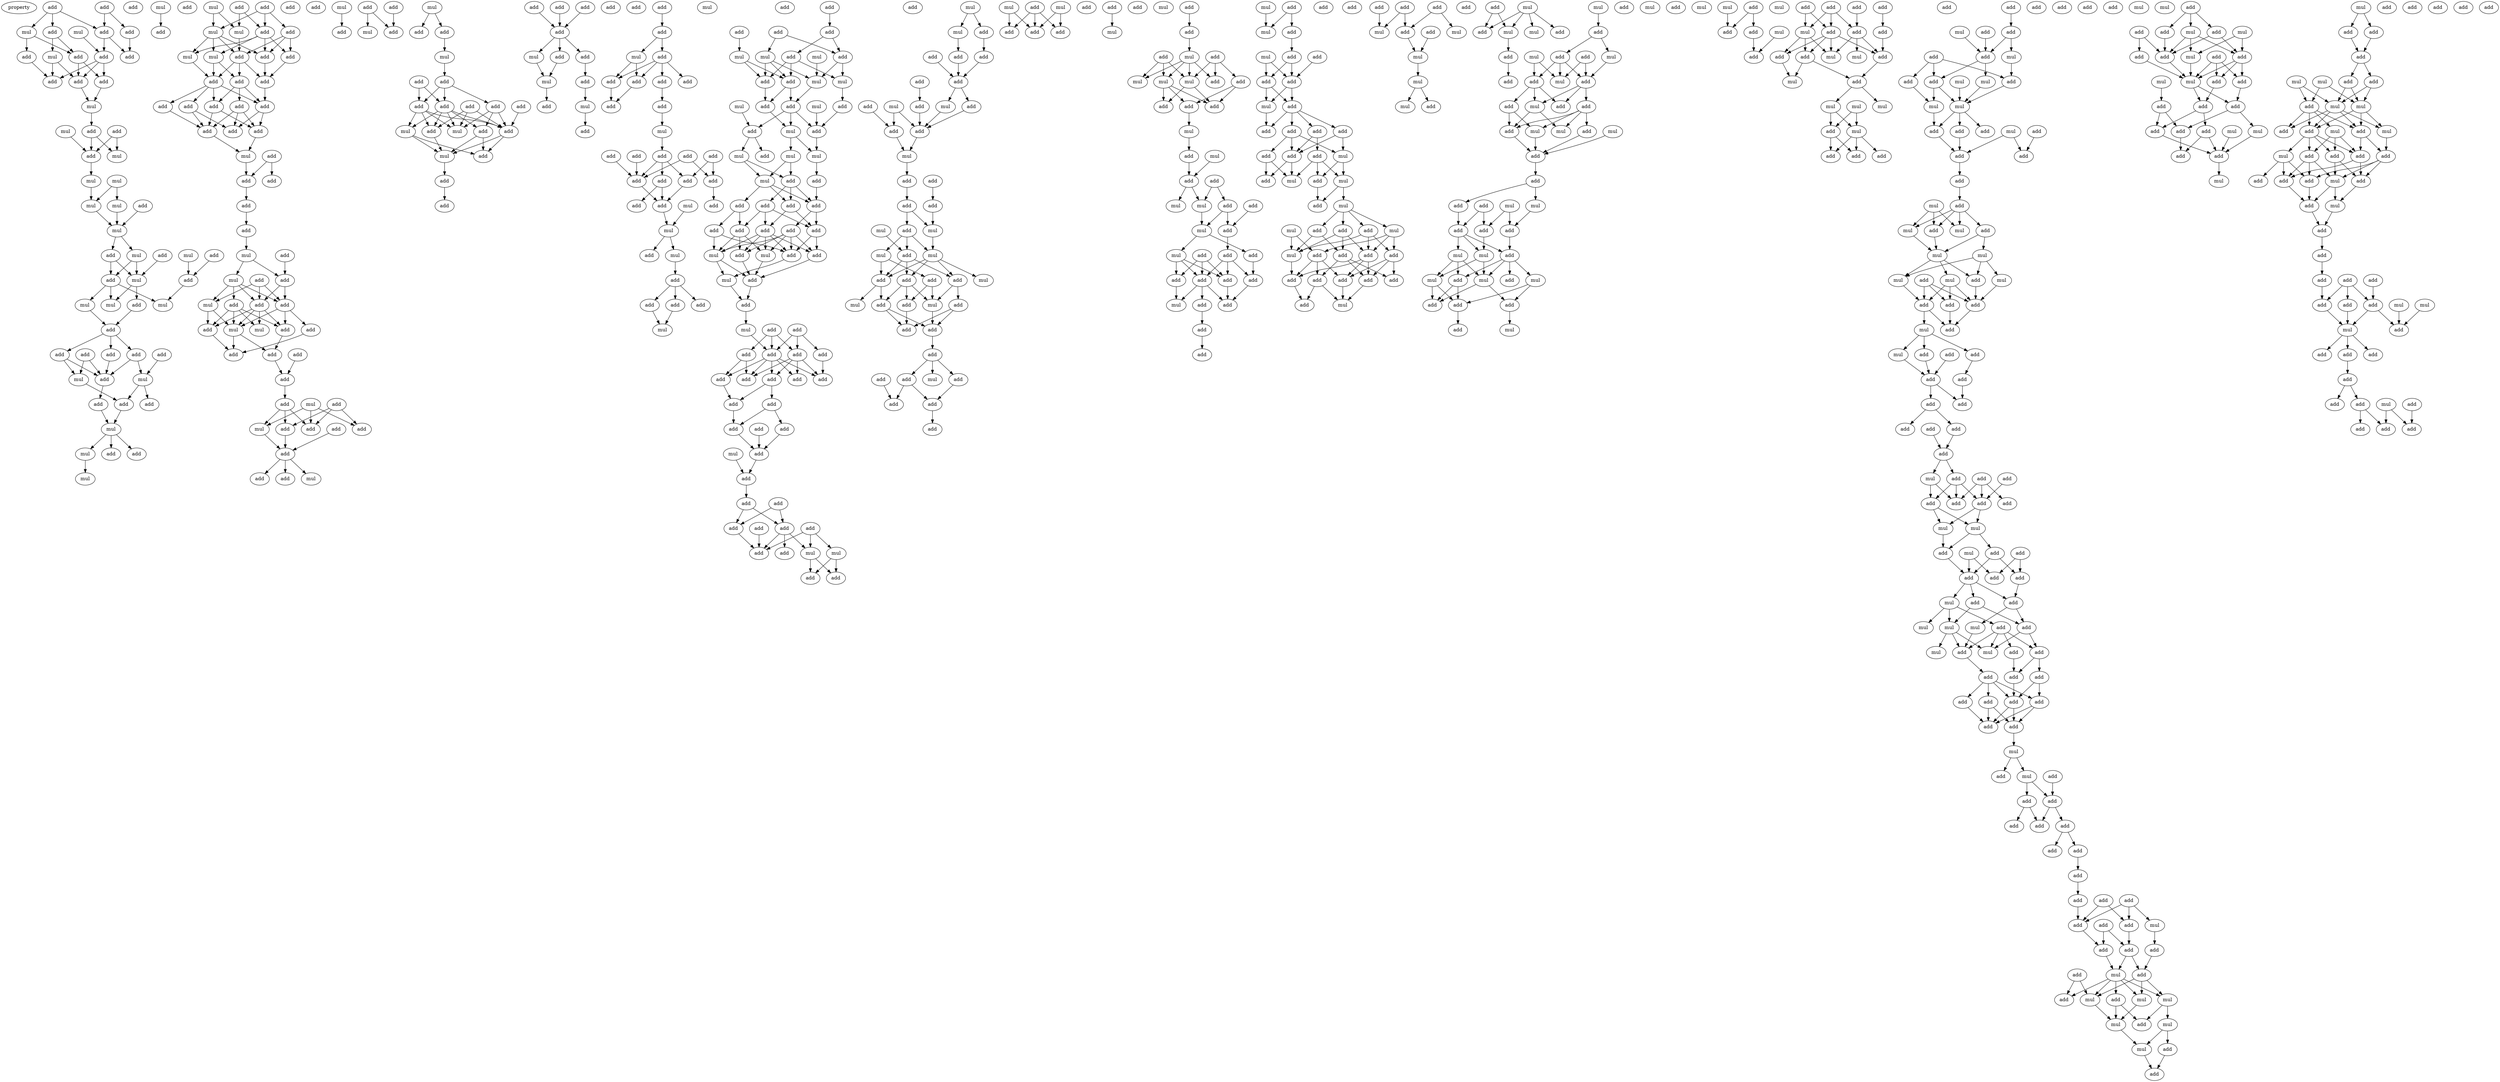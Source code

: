 digraph {
    node [fontcolor=black]
    property [mul=2,lf=1.7]
    0 [ label = add ];
    1 [ label = add ];
    2 [ label = add ];
    3 [ label = mul ];
    4 [ label = mul ];
    5 [ label = add ];
    6 [ label = add ];
    7 [ label = add ];
    8 [ label = add ];
    9 [ label = mul ];
    10 [ label = add ];
    11 [ label = add ];
    12 [ label = add ];
    13 [ label = add ];
    14 [ label = add ];
    15 [ label = mul ];
    16 [ label = add ];
    17 [ label = add ];
    18 [ label = mul ];
    19 [ label = add ];
    20 [ label = mul ];
    21 [ label = mul ];
    22 [ label = mul ];
    23 [ label = mul ];
    24 [ label = mul ];
    25 [ label = add ];
    26 [ label = mul ];
    27 [ label = add ];
    28 [ label = add ];
    29 [ label = add ];
    30 [ label = mul ];
    31 [ label = mul ];
    32 [ label = add ];
    33 [ label = add ];
    34 [ label = mul ];
    35 [ label = mul ];
    36 [ label = add ];
    37 [ label = mul ];
    38 [ label = mul ];
    39 [ label = add ];
    40 [ label = add ];
    41 [ label = add ];
    42 [ label = add ];
    43 [ label = add ];
    44 [ label = add ];
    45 [ label = add ];
    46 [ label = mul ];
    47 [ label = mul ];
    48 [ label = add ];
    49 [ label = add ];
    50 [ label = add ];
    51 [ label = mul ];
    52 [ label = mul ];
    53 [ label = add ];
    54 [ label = add ];
    55 [ label = mul ];
    56 [ label = add ];
    57 [ label = mul ];
    58 [ label = add ];
    59 [ label = add ];
    60 [ label = mul ];
    61 [ label = add ];
    62 [ label = add ];
    63 [ label = mul ];
    64 [ label = add ];
    65 [ label = add ];
    66 [ label = mul ];
    67 [ label = add ];
    68 [ label = mul ];
    69 [ label = mul ];
    70 [ label = add ];
    71 [ label = add ];
    72 [ label = add ];
    73 [ label = add ];
    74 [ label = add ];
    75 [ label = add ];
    76 [ label = add ];
    77 [ label = add ];
    78 [ label = add ];
    79 [ label = add ];
    80 [ label = add ];
    81 [ label = add ];
    82 [ label = add ];
    83 [ label = mul ];
    84 [ label = add ];
    85 [ label = add ];
    86 [ label = add ];
    87 [ label = add ];
    88 [ label = add ];
    89 [ label = add ];
    90 [ label = add ];
    91 [ label = mul ];
    92 [ label = mul ];
    93 [ label = add ];
    94 [ label = add ];
    95 [ label = add ];
    96 [ label = mul ];
    97 [ label = add ];
    98 [ label = add ];
    99 [ label = add ];
    100 [ label = add ];
    101 [ label = mul ];
    102 [ label = mul ];
    103 [ label = add ];
    104 [ label = add ];
    105 [ label = add ];
    106 [ label = add ];
    107 [ label = add ];
    108 [ label = add ];
    109 [ label = mul ];
    110 [ label = add ];
    111 [ label = add ];
    112 [ label = add ];
    113 [ label = add ];
    114 [ label = add ];
    115 [ label = mul ];
    116 [ label = add ];
    117 [ label = add ];
    118 [ label = mul ];
    119 [ label = add ];
    120 [ label = add ];
    121 [ label = mul ];
    122 [ label = add ];
    123 [ label = add ];
    124 [ label = add ];
    125 [ label = mul ];
    126 [ label = add ];
    127 [ label = add ];
    128 [ label = mul ];
    129 [ label = add ];
    130 [ label = mul ];
    131 [ label = add ];
    132 [ label = add ];
    133 [ label = add ];
    134 [ label = add ];
    135 [ label = add ];
    136 [ label = add ];
    137 [ label = add ];
    138 [ label = mul ];
    139 [ label = mul ];
    140 [ label = add ];
    141 [ label = add ];
    142 [ label = add ];
    143 [ label = add ];
    144 [ label = mul ];
    145 [ label = add ];
    146 [ label = add ];
    147 [ label = add ];
    148 [ label = add ];
    149 [ label = add ];
    150 [ label = add ];
    151 [ label = mul ];
    152 [ label = add ];
    153 [ label = add ];
    154 [ label = add ];
    155 [ label = add ];
    156 [ label = mul ];
    157 [ label = add ];
    158 [ label = mul ];
    159 [ label = add ];
    160 [ label = add ];
    161 [ label = add ];
    162 [ label = add ];
    163 [ label = mul ];
    164 [ label = add ];
    165 [ label = add ];
    166 [ label = add ];
    167 [ label = add ];
    168 [ label = add ];
    169 [ label = add ];
    170 [ label = add ];
    171 [ label = mul ];
    172 [ label = add ];
    173 [ label = add ];
    174 [ label = add ];
    175 [ label = add ];
    176 [ label = add ];
    177 [ label = add ];
    178 [ label = add ];
    179 [ label = add ];
    180 [ label = add ];
    181 [ label = add ];
    182 [ label = add ];
    183 [ label = add ];
    184 [ label = mul ];
    185 [ label = mul ];
    186 [ label = add ];
    187 [ label = mul ];
    188 [ label = mul ];
    189 [ label = add ];
    190 [ label = add ];
    191 [ label = add ];
    192 [ label = add ];
    193 [ label = add ];
    194 [ label = mul ];
    195 [ label = add ];
    196 [ label = add ];
    197 [ label = add ];
    198 [ label = add ];
    199 [ label = mul ];
    200 [ label = mul ];
    201 [ label = add ];
    202 [ label = mul ];
    203 [ label = add ];
    204 [ label = add ];
    205 [ label = add ];
    206 [ label = mul ];
    207 [ label = mul ];
    208 [ label = mul ];
    209 [ label = add ];
    210 [ label = add ];
    211 [ label = mul ];
    212 [ label = add ];
    213 [ label = add ];
    214 [ label = add ];
    215 [ label = mul ];
    216 [ label = mul ];
    217 [ label = mul ];
    218 [ label = mul ];
    219 [ label = add ];
    220 [ label = mul ];
    221 [ label = add ];
    222 [ label = add ];
    223 [ label = add ];
    224 [ label = add ];
    225 [ label = add ];
    226 [ label = add ];
    227 [ label = add ];
    228 [ label = add ];
    229 [ label = add ];
    230 [ label = add ];
    231 [ label = add ];
    232 [ label = add ];
    233 [ label = add ];
    234 [ label = mul ];
    235 [ label = add ];
    236 [ label = mul ];
    237 [ label = mul ];
    238 [ label = add ];
    239 [ label = add ];
    240 [ label = mul ];
    241 [ label = add ];
    242 [ label = add ];
    243 [ label = add ];
    244 [ label = add ];
    245 [ label = add ];
    246 [ label = add ];
    247 [ label = add ];
    248 [ label = add ];
    249 [ label = add ];
    250 [ label = add ];
    251 [ label = add ];
    252 [ label = add ];
    253 [ label = add ];
    254 [ label = add ];
    255 [ label = add ];
    256 [ label = add ];
    257 [ label = add ];
    258 [ label = mul ];
    259 [ label = add ];
    260 [ label = add ];
    261 [ label = add ];
    262 [ label = add ];
    263 [ label = add ];
    264 [ label = add ];
    265 [ label = add ];
    266 [ label = add ];
    267 [ label = add ];
    268 [ label = add ];
    269 [ label = mul ];
    270 [ label = mul ];
    271 [ label = add ];
    272 [ label = add ];
    273 [ label = mul ];
    274 [ label = mul ];
    275 [ label = add ];
    276 [ label = add ];
    277 [ label = add ];
    278 [ label = add ];
    279 [ label = add ];
    280 [ label = add ];
    281 [ label = add ];
    282 [ label = add ];
    283 [ label = mul ];
    284 [ label = mul ];
    285 [ label = add ];
    286 [ label = add ];
    287 [ label = add ];
    288 [ label = mul ];
    289 [ label = add ];
    290 [ label = add ];
    291 [ label = add ];
    292 [ label = add ];
    293 [ label = add ];
    294 [ label = mul ];
    295 [ label = mul ];
    296 [ label = add ];
    297 [ label = mul ];
    298 [ label = mul ];
    299 [ label = add ];
    300 [ label = add ];
    301 [ label = mul ];
    302 [ label = add ];
    303 [ label = add ];
    304 [ label = mul ];
    305 [ label = add ];
    306 [ label = add ];
    307 [ label = add ];
    308 [ label = mul ];
    309 [ label = add ];
    310 [ label = add ];
    311 [ label = add ];
    312 [ label = add ];
    313 [ label = add ];
    314 [ label = add ];
    315 [ label = mul ];
    316 [ label = add ];
    317 [ label = add ];
    318 [ label = add ];
    319 [ label = mul ];
    320 [ label = add ];
    321 [ label = add ];
    322 [ label = mul ];
    323 [ label = add ];
    324 [ label = add ];
    325 [ label = add ];
    326 [ label = add ];
    327 [ label = add ];
    328 [ label = mul ];
    329 [ label = mul ];
    330 [ label = add ];
    331 [ label = add ];
    332 [ label = add ];
    333 [ label = add ];
    334 [ label = mul ];
    335 [ label = add ];
    336 [ label = mul ];
    337 [ label = mul ];
    338 [ label = mul ];
    339 [ label = add ];
    340 [ label = add ];
    341 [ label = add ];
    342 [ label = add ];
    343 [ label = mul ];
    344 [ label = add ];
    345 [ label = mul ];
    346 [ label = add ];
    347 [ label = add ];
    348 [ label = add ];
    349 [ label = mul ];
    350 [ label = add ];
    351 [ label = mul ];
    352 [ label = mul ];
    353 [ label = add ];
    354 [ label = add ];
    355 [ label = add ];
    356 [ label = mul ];
    357 [ label = add ];
    358 [ label = add ];
    359 [ label = add ];
    360 [ label = add ];
    361 [ label = add ];
    362 [ label = mul ];
    363 [ label = add ];
    364 [ label = add ];
    365 [ label = add ];
    366 [ label = add ];
    367 [ label = add ];
    368 [ label = mul ];
    369 [ label = add ];
    370 [ label = mul ];
    371 [ label = add ];
    372 [ label = add ];
    373 [ label = add ];
    374 [ label = mul ];
    375 [ label = add ];
    376 [ label = add ];
    377 [ label = mul ];
    378 [ label = add ];
    379 [ label = add ];
    380 [ label = add ];
    381 [ label = add ];
    382 [ label = add ];
    383 [ label = add ];
    384 [ label = mul ];
    385 [ label = add ];
    386 [ label = add ];
    387 [ label = mul ];
    388 [ label = mul ];
    389 [ label = add ];
    390 [ label = add ];
    391 [ label = mul ];
    392 [ label = add ];
    393 [ label = add ];
    394 [ label = mul ];
    395 [ label = add ];
    396 [ label = mul ];
    397 [ label = add ];
    398 [ label = add ];
    399 [ label = add ];
    400 [ label = mul ];
    401 [ label = add ];
    402 [ label = add ];
    403 [ label = add ];
    404 [ label = add ];
    405 [ label = add ];
    406 [ label = add ];
    407 [ label = add ];
    408 [ label = mul ];
    409 [ label = add ];
    410 [ label = add ];
    411 [ label = add ];
    412 [ label = add ];
    413 [ label = add ];
    414 [ label = add ];
    415 [ label = add ];
    416 [ label = add ];
    417 [ label = mul ];
    418 [ label = mul ];
    419 [ label = mul ];
    420 [ label = mul ];
    421 [ label = mul ];
    422 [ label = add ];
    423 [ label = add ];
    424 [ label = mul ];
    425 [ label = add ];
    426 [ label = mul ];
    427 [ label = add ];
    428 [ label = mul ];
    429 [ label = add ];
    430 [ label = add ];
    431 [ label = mul ];
    432 [ label = add ];
    433 [ label = add ];
    434 [ label = mul ];
    435 [ label = mul ];
    436 [ label = add ];
    437 [ label = add ];
    438 [ label = mul ];
    439 [ label = add ];
    440 [ label = mul ];
    441 [ label = add ];
    442 [ label = add ];
    443 [ label = mul ];
    444 [ label = add ];
    445 [ label = add ];
    446 [ label = add ];
    447 [ label = add ];
    448 [ label = mul ];
    449 [ label = mul ];
    450 [ label = mul ];
    451 [ label = add ];
    452 [ label = add ];
    453 [ label = mul ];
    454 [ label = mul ];
    455 [ label = add ];
    456 [ label = add ];
    457 [ label = add ];
    458 [ label = add ];
    459 [ label = add ];
    460 [ label = add ];
    461 [ label = mul ];
    462 [ label = mul ];
    463 [ label = mul ];
    464 [ label = add ];
    465 [ label = mul ];
    466 [ label = add ];
    467 [ label = mul ];
    468 [ label = add ];
    469 [ label = add ];
    470 [ label = add ];
    471 [ label = add ];
    472 [ label = add ];
    473 [ label = mul ];
    474 [ label = mul ];
    475 [ label = mul ];
    476 [ label = add ];
    477 [ label = add ];
    478 [ label = mul ];
    479 [ label = mul ];
    480 [ label = add ];
    481 [ label = add ];
    482 [ label = add ];
    483 [ label = add ];
    484 [ label = add ];
    485 [ label = add ];
    486 [ label = add ];
    487 [ label = mul ];
    488 [ label = add ];
    489 [ label = add ];
    490 [ label = mul ];
    491 [ label = add ];
    492 [ label = mul ];
    493 [ label = add ];
    494 [ label = add ];
    495 [ label = add ];
    496 [ label = mul ];
    497 [ label = mul ];
    498 [ label = mul ];
    499 [ label = mul ];
    500 [ label = mul ];
    501 [ label = add ];
    502 [ label = add ];
    503 [ label = add ];
    504 [ label = add ];
    505 [ label = add ];
    506 [ label = add ];
    507 [ label = add ];
    508 [ label = mul ];
    509 [ label = add ];
    510 [ label = mul ];
    511 [ label = add ];
    512 [ label = add ];
    513 [ label = add ];
    514 [ label = mul ];
    515 [ label = add ];
    516 [ label = mul ];
    517 [ label = add ];
    518 [ label = mul ];
    519 [ label = mul ];
    520 [ label = add ];
    521 [ label = add ];
    522 [ label = mul ];
    523 [ label = add ];
    524 [ label = add ];
    525 [ label = add ];
    526 [ label = add ];
    527 [ label = add ];
    528 [ label = add ];
    529 [ label = mul ];
    530 [ label = mul ];
    531 [ label = add ];
    532 [ label = add ];
    533 [ label = mul ];
    534 [ label = mul ];
    535 [ label = mul ];
    536 [ label = mul ];
    537 [ label = add ];
    538 [ label = mul ];
    539 [ label = add ];
    540 [ label = mul ];
    541 [ label = add ];
    542 [ label = add ];
    543 [ label = add ];
    544 [ label = add ];
    545 [ label = mul ];
    546 [ label = add ];
    547 [ label = add ];
    548 [ label = mul ];
    549 [ label = add ];
    550 [ label = add ];
    551 [ label = add ];
    552 [ label = add ];
    553 [ label = add ];
    554 [ label = add ];
    555 [ label = add ];
    556 [ label = add ];
    557 [ label = add ];
    558 [ label = add ];
    559 [ label = add ];
    560 [ label = add ];
    561 [ label = add ];
    562 [ label = mul ];
    563 [ label = add ];
    564 [ label = add ];
    565 [ label = add ];
    566 [ label = add ];
    567 [ label = add ];
    568 [ label = mul ];
    569 [ label = mul ];
    570 [ label = add ];
    571 [ label = add ];
    572 [ label = mul ];
    573 [ label = add ];
    574 [ label = add ];
    575 [ label = add ];
    576 [ label = add ];
    577 [ label = add ];
    578 [ label = mul ];
    579 [ label = add ];
    580 [ label = mul ];
    581 [ label = add ];
    582 [ label = mul ];
    583 [ label = add ];
    584 [ label = mul ];
    585 [ label = add ];
    586 [ label = mul ];
    587 [ label = add ];
    588 [ label = mul ];
    589 [ label = add ];
    590 [ label = add ];
    591 [ label = add ];
    592 [ label = add ];
    593 [ label = add ];
    594 [ label = add ];
    595 [ label = add ];
    596 [ label = add ];
    597 [ label = add ];
    598 [ label = add ];
    599 [ label = mul ];
    600 [ label = add ];
    601 [ label = add ];
    602 [ label = add ];
    603 [ label = mul ];
    604 [ label = add ];
    605 [ label = add ];
    606 [ label = add ];
    607 [ label = add ];
    608 [ label = add ];
    609 [ label = add ];
    610 [ label = add ];
    611 [ label = add ];
    612 [ label = add ];
    613 [ label = add ];
    614 [ label = add ];
    615 [ label = add ];
    616 [ label = add ];
    617 [ label = mul ];
    618 [ label = add ];
    619 [ label = add ];
    620 [ label = add ];
    621 [ label = add ];
    622 [ label = add ];
    623 [ label = add ];
    624 [ label = add ];
    625 [ label = mul ];
    626 [ label = add ];
    627 [ label = mul ];
    628 [ label = add ];
    629 [ label = mul ];
    630 [ label = mul ];
    631 [ label = add ];
    632 [ label = mul ];
    633 [ label = mul ];
    634 [ label = mul ];
    635 [ label = mul ];
    636 [ label = add ];
    637 [ label = mul ];
    638 [ label = add ];
    639 [ label = add ];
    640 [ label = mul ];
    641 [ label = add ];
    642 [ label = mul ];
    643 [ label = add ];
    644 [ label = add ];
    645 [ label = add ];
    646 [ label = add ];
    647 [ label = add ];
    648 [ label = add ];
    649 [ label = mul ];
    650 [ label = mul ];
    651 [ label = add ];
    652 [ label = mul ];
    653 [ label = add ];
    654 [ label = add ];
    655 [ label = add ];
    656 [ label = add ];
    657 [ label = add ];
    658 [ label = add ];
    659 [ label = add ];
    660 [ label = mul ];
    661 [ label = mul ];
    662 [ label = add ];
    663 [ label = add ];
    664 [ label = mul ];
    665 [ label = mul ];
    666 [ label = add ];
    667 [ label = add ];
    668 [ label = add ];
    669 [ label = add ];
    670 [ label = add ];
    671 [ label = add ];
    672 [ label = mul ];
    673 [ label = add ];
    674 [ label = add ];
    675 [ label = mul ];
    676 [ label = mul ];
    677 [ label = add ];
    678 [ label = mul ];
    679 [ label = mul ];
    680 [ label = add ];
    681 [ label = add ];
    682 [ label = mul ];
    683 [ label = add ];
    684 [ label = mul ];
    685 [ label = add ];
    686 [ label = add ];
    687 [ label = add ];
    688 [ label = add ];
    689 [ label = add ];
    690 [ label = add ];
    691 [ label = mul ];
    692 [ label = add ];
    693 [ label = add ];
    694 [ label = mul ];
    695 [ label = add ];
    696 [ label = add ];
    697 [ label = add ];
    698 [ label = add ];
    699 [ label = add ];
    700 [ label = add ];
    701 [ label = add ];
    702 [ label = mul ];
    703 [ label = add ];
    704 [ label = mul ];
    705 [ label = add ];
    706 [ label = add ];
    707 [ label = mul ];
    708 [ label = add ];
    709 [ label = add ];
    710 [ label = add ];
    711 [ label = add ];
    712 [ label = add ];
    713 [ label = add ];
    714 [ label = add ];
    715 [ label = add ];
    716 [ label = mul ];
    717 [ label = add ];
    718 [ label = add ];
    719 [ label = add ];
    720 [ label = add ];
    0 -> 2 [ name = 0 ];
    0 -> 6 [ name = 1 ];
    1 -> 2 [ name = 2 ];
    1 -> 3 [ name = 3 ];
    1 -> 5 [ name = 4 ];
    2 -> 8 [ name = 5 ];
    2 -> 10 [ name = 6 ];
    3 -> 7 [ name = 7 ];
    3 -> 11 [ name = 8 ];
    4 -> 8 [ name = 9 ];
    5 -> 9 [ name = 10 ];
    5 -> 11 [ name = 11 ];
    6 -> 10 [ name = 12 ];
    7 -> 12 [ name = 13 ];
    8 -> 12 [ name = 14 ];
    8 -> 13 [ name = 15 ];
    8 -> 14 [ name = 16 ];
    9 -> 12 [ name = 17 ];
    9 -> 13 [ name = 18 ];
    11 -> 13 [ name = 19 ];
    11 -> 14 [ name = 20 ];
    13 -> 15 [ name = 21 ];
    14 -> 15 [ name = 22 ];
    15 -> 17 [ name = 23 ];
    16 -> 19 [ name = 24 ];
    16 -> 20 [ name = 25 ];
    17 -> 19 [ name = 26 ];
    17 -> 20 [ name = 27 ];
    18 -> 19 [ name = 28 ];
    19 -> 22 [ name = 29 ];
    21 -> 23 [ name = 30 ];
    21 -> 24 [ name = 31 ];
    22 -> 23 [ name = 32 ];
    23 -> 26 [ name = 33 ];
    24 -> 26 [ name = 34 ];
    25 -> 26 [ name = 35 ];
    26 -> 29 [ name = 36 ];
    26 -> 30 [ name = 37 ];
    27 -> 34 [ name = 38 ];
    28 -> 33 [ name = 39 ];
    29 -> 32 [ name = 40 ];
    29 -> 34 [ name = 41 ];
    30 -> 32 [ name = 42 ];
    30 -> 34 [ name = 43 ];
    31 -> 33 [ name = 44 ];
    32 -> 35 [ name = 45 ];
    32 -> 37 [ name = 46 ];
    32 -> 38 [ name = 47 ];
    33 -> 37 [ name = 48 ];
    34 -> 36 [ name = 49 ];
    34 -> 38 [ name = 50 ];
    35 -> 39 [ name = 51 ];
    36 -> 39 [ name = 52 ];
    39 -> 42 [ name = 53 ];
    39 -> 43 [ name = 54 ];
    39 -> 44 [ name = 55 ];
    40 -> 45 [ name = 56 ];
    40 -> 46 [ name = 57 ];
    41 -> 47 [ name = 58 ];
    42 -> 45 [ name = 59 ];
    42 -> 47 [ name = 60 ];
    43 -> 45 [ name = 61 ];
    43 -> 46 [ name = 62 ];
    44 -> 45 [ name = 63 ];
    45 -> 50 [ name = 64 ];
    46 -> 49 [ name = 65 ];
    47 -> 48 [ name = 66 ];
    47 -> 49 [ name = 67 ];
    49 -> 51 [ name = 68 ];
    50 -> 51 [ name = 69 ];
    51 -> 52 [ name = 70 ];
    51 -> 53 [ name = 71 ];
    51 -> 54 [ name = 72 ];
    52 -> 55 [ name = 73 ];
    57 -> 59 [ name = 74 ];
    60 -> 63 [ name = 75 ];
    60 -> 66 [ name = 76 ];
    61 -> 63 [ name = 77 ];
    61 -> 64 [ name = 78 ];
    61 -> 65 [ name = 79 ];
    62 -> 64 [ name = 80 ];
    62 -> 66 [ name = 81 ];
    63 -> 68 [ name = 82 ];
    63 -> 69 [ name = 83 ];
    63 -> 70 [ name = 84 ];
    63 -> 71 [ name = 85 ];
    64 -> 67 [ name = 86 ];
    64 -> 68 [ name = 87 ];
    64 -> 69 [ name = 88 ];
    64 -> 71 [ name = 89 ];
    65 -> 67 [ name = 90 ];
    65 -> 70 [ name = 91 ];
    65 -> 71 [ name = 92 ];
    66 -> 70 [ name = 93 ];
    67 -> 73 [ name = 94 ];
    68 -> 72 [ name = 95 ];
    68 -> 74 [ name = 96 ];
    69 -> 72 [ name = 97 ];
    70 -> 72 [ name = 98 ];
    70 -> 73 [ name = 99 ];
    70 -> 74 [ name = 100 ];
    71 -> 73 [ name = 101 ];
    72 -> 75 [ name = 102 ];
    72 -> 76 [ name = 103 ];
    72 -> 77 [ name = 104 ];
    72 -> 78 [ name = 105 ];
    73 -> 76 [ name = 106 ];
    74 -> 75 [ name = 107 ];
    74 -> 76 [ name = 108 ];
    74 -> 79 [ name = 109 ];
    75 -> 80 [ name = 110 ];
    75 -> 82 [ name = 111 ];
    76 -> 80 [ name = 112 ];
    76 -> 81 [ name = 113 ];
    77 -> 82 [ name = 114 ];
    78 -> 81 [ name = 115 ];
    78 -> 82 [ name = 116 ];
    79 -> 80 [ name = 117 ];
    79 -> 81 [ name = 118 ];
    79 -> 82 [ name = 119 ];
    80 -> 83 [ name = 120 ];
    82 -> 83 [ name = 121 ];
    83 -> 87 [ name = 122 ];
    84 -> 85 [ name = 123 ];
    84 -> 87 [ name = 124 ];
    87 -> 88 [ name = 125 ];
    88 -> 89 [ name = 126 ];
    89 -> 91 [ name = 127 ];
    90 -> 94 [ name = 128 ];
    91 -> 92 [ name = 129 ];
    91 -> 94 [ name = 130 ];
    92 -> 96 [ name = 131 ];
    92 -> 97 [ name = 132 ];
    92 -> 98 [ name = 133 ];
    92 -> 99 [ name = 134 ];
    93 -> 96 [ name = 135 ];
    93 -> 97 [ name = 136 ];
    93 -> 98 [ name = 137 ];
    94 -> 97 [ name = 138 ];
    94 -> 98 [ name = 139 ];
    96 -> 100 [ name = 140 ];
    96 -> 102 [ name = 141 ];
    97 -> 100 [ name = 142 ];
    97 -> 101 [ name = 143 ];
    97 -> 102 [ name = 144 ];
    97 -> 103 [ name = 145 ];
    98 -> 102 [ name = 146 ];
    98 -> 103 [ name = 147 ];
    98 -> 104 [ name = 148 ];
    99 -> 100 [ name = 149 ];
    99 -> 101 [ name = 150 ];
    99 -> 102 [ name = 151 ];
    99 -> 103 [ name = 152 ];
    100 -> 106 [ name = 153 ];
    102 -> 106 [ name = 154 ];
    102 -> 107 [ name = 155 ];
    103 -> 107 [ name = 156 ];
    104 -> 106 [ name = 157 ];
    105 -> 108 [ name = 158 ];
    107 -> 108 [ name = 159 ];
    108 -> 110 [ name = 160 ];
    109 -> 114 [ name = 161 ];
    109 -> 115 [ name = 162 ];
    109 -> 116 [ name = 163 ];
    110 -> 113 [ name = 164 ];
    110 -> 115 [ name = 165 ];
    110 -> 116 [ name = 166 ];
    111 -> 113 [ name = 167 ];
    111 -> 114 [ name = 168 ];
    111 -> 116 [ name = 169 ];
    112 -> 117 [ name = 170 ];
    113 -> 117 [ name = 171 ];
    115 -> 117 [ name = 172 ];
    117 -> 119 [ name = 173 ];
    117 -> 120 [ name = 174 ];
    117 -> 121 [ name = 175 ];
    118 -> 122 [ name = 176 ];
    123 -> 128 [ name = 177 ];
    123 -> 129 [ name = 178 ];
    124 -> 129 [ name = 179 ];
    125 -> 126 [ name = 180 ];
    125 -> 127 [ name = 181 ];
    127 -> 130 [ name = 182 ];
    130 -> 132 [ name = 183 ];
    131 -> 133 [ name = 184 ];
    131 -> 135 [ name = 185 ];
    132 -> 133 [ name = 186 ];
    132 -> 135 [ name = 187 ];
    132 -> 136 [ name = 188 ];
    133 -> 138 [ name = 189 ];
    133 -> 139 [ name = 190 ];
    133 -> 140 [ name = 191 ];
    133 -> 141 [ name = 192 ];
    133 -> 142 [ name = 193 ];
    134 -> 138 [ name = 194 ];
    134 -> 141 [ name = 195 ];
    134 -> 142 [ name = 196 ];
    135 -> 138 [ name = 197 ];
    135 -> 139 [ name = 198 ];
    135 -> 141 [ name = 199 ];
    135 -> 142 [ name = 200 ];
    136 -> 138 [ name = 201 ];
    136 -> 140 [ name = 202 ];
    136 -> 142 [ name = 203 ];
    137 -> 142 [ name = 204 ];
    139 -> 143 [ name = 205 ];
    139 -> 144 [ name = 206 ];
    140 -> 143 [ name = 207 ];
    140 -> 144 [ name = 208 ];
    141 -> 144 [ name = 209 ];
    142 -> 143 [ name = 210 ];
    142 -> 144 [ name = 211 ];
    144 -> 145 [ name = 212 ];
    145 -> 149 [ name = 213 ];
    146 -> 150 [ name = 214 ];
    147 -> 150 [ name = 215 ];
    148 -> 150 [ name = 216 ];
    150 -> 151 [ name = 217 ];
    150 -> 152 [ name = 218 ];
    150 -> 154 [ name = 219 ];
    151 -> 156 [ name = 220 ];
    152 -> 156 [ name = 221 ];
    154 -> 157 [ name = 222 ];
    156 -> 159 [ name = 223 ];
    157 -> 158 [ name = 224 ];
    158 -> 160 [ name = 225 ];
    161 -> 162 [ name = 226 ];
    162 -> 163 [ name = 227 ];
    162 -> 164 [ name = 228 ];
    163 -> 166 [ name = 229 ];
    163 -> 167 [ name = 230 ];
    164 -> 165 [ name = 231 ];
    164 -> 166 [ name = 232 ];
    164 -> 167 [ name = 233 ];
    164 -> 168 [ name = 234 ];
    165 -> 170 [ name = 235 ];
    166 -> 169 [ name = 236 ];
    167 -> 169 [ name = 237 ];
    170 -> 171 [ name = 238 ];
    171 -> 176 [ name = 239 ];
    172 -> 180 [ name = 240 ];
    173 -> 180 [ name = 241 ];
    174 -> 179 [ name = 242 ];
    174 -> 180 [ name = 243 ];
    175 -> 178 [ name = 244 ];
    175 -> 179 [ name = 245 ];
    176 -> 177 [ name = 246 ];
    176 -> 178 [ name = 247 ];
    176 -> 180 [ name = 248 ];
    177 -> 181 [ name = 249 ];
    177 -> 182 [ name = 250 ];
    178 -> 182 [ name = 251 ];
    179 -> 183 [ name = 252 ];
    180 -> 182 [ name = 253 ];
    182 -> 185 [ name = 254 ];
    184 -> 185 [ name = 255 ];
    185 -> 186 [ name = 256 ];
    185 -> 187 [ name = 257 ];
    187 -> 189 [ name = 258 ];
    189 -> 190 [ name = 259 ];
    189 -> 191 [ name = 260 ];
    189 -> 192 [ name = 261 ];
    190 -> 194 [ name = 262 ];
    191 -> 194 [ name = 263 ];
    195 -> 197 [ name = 264 ];
    196 -> 202 [ name = 265 ];
    197 -> 201 [ name = 266 ];
    197 -> 203 [ name = 267 ];
    198 -> 200 [ name = 268 ];
    198 -> 203 [ name = 269 ];
    199 -> 206 [ name = 270 ];
    200 -> 204 [ name = 271 ];
    200 -> 205 [ name = 272 ];
    200 -> 206 [ name = 273 ];
    201 -> 204 [ name = 274 ];
    201 -> 205 [ name = 275 ];
    201 -> 207 [ name = 276 ];
    202 -> 204 [ name = 277 ];
    202 -> 205 [ name = 278 ];
    203 -> 206 [ name = 279 ];
    203 -> 207 [ name = 280 ];
    204 -> 210 [ name = 281 ];
    205 -> 210 [ name = 282 ];
    205 -> 212 [ name = 283 ];
    206 -> 212 [ name = 284 ];
    207 -> 209 [ name = 285 ];
    208 -> 214 [ name = 286 ];
    209 -> 213 [ name = 287 ];
    210 -> 215 [ name = 288 ];
    211 -> 213 [ name = 289 ];
    212 -> 213 [ name = 290 ];
    212 -> 214 [ name = 291 ];
    212 -> 215 [ name = 292 ];
    213 -> 216 [ name = 293 ];
    214 -> 217 [ name = 294 ];
    214 -> 219 [ name = 295 ];
    215 -> 216 [ name = 296 ];
    215 -> 218 [ name = 297 ];
    216 -> 221 [ name = 298 ];
    217 -> 220 [ name = 299 ];
    217 -> 222 [ name = 300 ];
    218 -> 220 [ name = 301 ];
    218 -> 222 [ name = 302 ];
    220 -> 224 [ name = 303 ];
    220 -> 225 [ name = 304 ];
    220 -> 226 [ name = 305 ];
    221 -> 224 [ name = 306 ];
    222 -> 223 [ name = 307 ];
    222 -> 224 [ name = 308 ];
    222 -> 226 [ name = 309 ];
    223 -> 228 [ name = 310 ];
    223 -> 229 [ name = 311 ];
    223 -> 231 [ name = 312 ];
    224 -> 227 [ name = 313 ];
    224 -> 231 [ name = 314 ];
    225 -> 228 [ name = 315 ];
    225 -> 230 [ name = 316 ];
    226 -> 229 [ name = 317 ];
    226 -> 231 [ name = 318 ];
    227 -> 232 [ name = 319 ];
    227 -> 233 [ name = 320 ];
    227 -> 234 [ name = 321 ];
    227 -> 235 [ name = 322 ];
    227 -> 236 [ name = 323 ];
    228 -> 233 [ name = 324 ];
    228 -> 234 [ name = 325 ];
    228 -> 236 [ name = 326 ];
    229 -> 232 [ name = 327 ];
    229 -> 233 [ name = 328 ];
    229 -> 234 [ name = 329 ];
    229 -> 235 [ name = 330 ];
    229 -> 236 [ name = 331 ];
    230 -> 235 [ name = 332 ];
    230 -> 236 [ name = 333 ];
    231 -> 232 [ name = 334 ];
    231 -> 235 [ name = 335 ];
    232 -> 238 [ name = 336 ];
    233 -> 238 [ name = 337 ];
    234 -> 238 [ name = 338 ];
    235 -> 237 [ name = 339 ];
    236 -> 237 [ name = 340 ];
    236 -> 238 [ name = 341 ];
    237 -> 239 [ name = 342 ];
    238 -> 239 [ name = 343 ];
    239 -> 240 [ name = 344 ];
    240 -> 244 [ name = 345 ];
    241 -> 243 [ name = 346 ];
    241 -> 244 [ name = 347 ];
    241 -> 247 [ name = 348 ];
    242 -> 243 [ name = 349 ];
    242 -> 244 [ name = 350 ];
    242 -> 246 [ name = 351 ];
    243 -> 249 [ name = 352 ];
    243 -> 250 [ name = 353 ];
    243 -> 251 [ name = 354 ];
    243 -> 252 [ name = 355 ];
    244 -> 248 [ name = 356 ];
    244 -> 249 [ name = 357 ];
    244 -> 250 [ name = 358 ];
    244 -> 251 [ name = 359 ];
    244 -> 252 [ name = 360 ];
    246 -> 248 [ name = 361 ];
    246 -> 251 [ name = 362 ];
    247 -> 250 [ name = 363 ];
    248 -> 253 [ name = 364 ];
    249 -> 253 [ name = 365 ];
    249 -> 254 [ name = 366 ];
    253 -> 255 [ name = 367 ];
    254 -> 255 [ name = 368 ];
    254 -> 257 [ name = 369 ];
    255 -> 259 [ name = 370 ];
    256 -> 259 [ name = 371 ];
    257 -> 259 [ name = 372 ];
    258 -> 260 [ name = 373 ];
    259 -> 260 [ name = 374 ];
    260 -> 262 [ name = 375 ];
    261 -> 263 [ name = 376 ];
    261 -> 264 [ name = 377 ];
    262 -> 263 [ name = 378 ];
    262 -> 264 [ name = 379 ];
    263 -> 268 [ name = 380 ];
    264 -> 267 [ name = 381 ];
    264 -> 268 [ name = 382 ];
    264 -> 269 [ name = 383 ];
    265 -> 268 [ name = 384 ];
    266 -> 268 [ name = 385 ];
    266 -> 269 [ name = 386 ];
    266 -> 270 [ name = 387 ];
    269 -> 271 [ name = 388 ];
    269 -> 272 [ name = 389 ];
    270 -> 271 [ name = 390 ];
    270 -> 272 [ name = 391 ];
    273 -> 274 [ name = 392 ];
    273 -> 275 [ name = 393 ];
    274 -> 277 [ name = 394 ];
    275 -> 278 [ name = 395 ];
    276 -> 280 [ name = 396 ];
    277 -> 280 [ name = 397 ];
    278 -> 280 [ name = 398 ];
    279 -> 285 [ name = 399 ];
    280 -> 282 [ name = 400 ];
    280 -> 283 [ name = 401 ];
    281 -> 286 [ name = 402 ];
    282 -> 287 [ name = 403 ];
    283 -> 287 [ name = 404 ];
    284 -> 286 [ name = 405 ];
    284 -> 287 [ name = 406 ];
    285 -> 287 [ name = 407 ];
    286 -> 288 [ name = 408 ];
    287 -> 288 [ name = 409 ];
    288 -> 289 [ name = 410 ];
    289 -> 291 [ name = 411 ];
    290 -> 292 [ name = 412 ];
    291 -> 293 [ name = 413 ];
    291 -> 294 [ name = 414 ];
    292 -> 294 [ name = 415 ];
    293 -> 296 [ name = 416 ];
    293 -> 297 [ name = 417 ];
    293 -> 298 [ name = 418 ];
    294 -> 298 [ name = 419 ];
    295 -> 296 [ name = 420 ];
    296 -> 300 [ name = 421 ];
    296 -> 302 [ name = 422 ];
    296 -> 303 [ name = 423 ];
    297 -> 299 [ name = 424 ];
    297 -> 302 [ name = 425 ];
    298 -> 300 [ name = 426 ];
    298 -> 301 [ name = 427 ];
    298 -> 302 [ name = 428 ];
    298 -> 303 [ name = 429 ];
    299 -> 304 [ name = 430 ];
    299 -> 305 [ name = 431 ];
    300 -> 304 [ name = 432 ];
    300 -> 306 [ name = 433 ];
    302 -> 307 [ name = 434 ];
    302 -> 308 [ name = 435 ];
    303 -> 304 [ name = 436 ];
    303 -> 305 [ name = 437 ];
    303 -> 307 [ name = 438 ];
    304 -> 309 [ name = 439 ];
    305 -> 310 [ name = 440 ];
    306 -> 309 [ name = 441 ];
    306 -> 310 [ name = 442 ];
    307 -> 309 [ name = 443 ];
    307 -> 310 [ name = 444 ];
    309 -> 311 [ name = 445 ];
    311 -> 313 [ name = 446 ];
    311 -> 314 [ name = 447 ];
    311 -> 315 [ name = 448 ];
    312 -> 317 [ name = 449 ];
    313 -> 316 [ name = 450 ];
    313 -> 317 [ name = 451 ];
    314 -> 316 [ name = 452 ];
    316 -> 318 [ name = 453 ];
    319 -> 323 [ name = 454 ];
    319 -> 324 [ name = 455 ];
    320 -> 323 [ name = 456 ];
    320 -> 324 [ name = 457 ];
    320 -> 325 [ name = 458 ];
    322 -> 323 [ name = 459 ];
    322 -> 325 [ name = 460 ];
    326 -> 328 [ name = 461 ];
    330 -> 331 [ name = 462 ];
    331 -> 334 [ name = 463 ];
    332 -> 335 [ name = 464 ];
    332 -> 336 [ name = 465 ];
    332 -> 339 [ name = 466 ];
    333 -> 336 [ name = 467 ];
    333 -> 337 [ name = 468 ];
    333 -> 338 [ name = 469 ];
    334 -> 336 [ name = 470 ];
    334 -> 337 [ name = 471 ];
    334 -> 338 [ name = 472 ];
    334 -> 339 [ name = 473 ];
    335 -> 341 [ name = 474 ];
    335 -> 342 [ name = 475 ];
    336 -> 340 [ name = 476 ];
    336 -> 341 [ name = 477 ];
    338 -> 340 [ name = 478 ];
    338 -> 341 [ name = 479 ];
    338 -> 342 [ name = 480 ];
    342 -> 343 [ name = 481 ];
    343 -> 344 [ name = 482 ];
    344 -> 347 [ name = 483 ];
    345 -> 347 [ name = 484 ];
    346 -> 348 [ name = 485 ];
    346 -> 349 [ name = 486 ];
    347 -> 349 [ name = 487 ];
    347 -> 351 [ name = 488 ];
    348 -> 352 [ name = 489 ];
    348 -> 353 [ name = 490 ];
    349 -> 352 [ name = 491 ];
    350 -> 353 [ name = 492 ];
    352 -> 354 [ name = 493 ];
    352 -> 356 [ name = 494 ];
    353 -> 355 [ name = 495 ];
    354 -> 358 [ name = 496 ];
    355 -> 358 [ name = 497 ];
    355 -> 359 [ name = 498 ];
    355 -> 360 [ name = 499 ];
    356 -> 359 [ name = 500 ];
    356 -> 360 [ name = 501 ];
    356 -> 361 [ name = 502 ];
    357 -> 359 [ name = 503 ];
    357 -> 360 [ name = 504 ];
    357 -> 361 [ name = 505 ];
    358 -> 364 [ name = 506 ];
    359 -> 362 [ name = 507 ];
    359 -> 363 [ name = 508 ];
    359 -> 364 [ name = 509 ];
    360 -> 364 [ name = 510 ];
    361 -> 362 [ name = 511 ];
    363 -> 365 [ name = 512 ];
    365 -> 369 [ name = 513 ];
    366 -> 370 [ name = 514 ];
    366 -> 371 [ name = 515 ];
    368 -> 370 [ name = 516 ];
    371 -> 372 [ name = 517 ];
    372 -> 375 [ name = 518 ];
    372 -> 376 [ name = 519 ];
    373 -> 376 [ name = 520 ];
    374 -> 375 [ name = 521 ];
    374 -> 376 [ name = 522 ];
    375 -> 377 [ name = 523 ];
    375 -> 378 [ name = 524 ];
    376 -> 377 [ name = 525 ];
    376 -> 378 [ name = 526 ];
    377 -> 382 [ name = 527 ];
    378 -> 379 [ name = 528 ];
    378 -> 380 [ name = 529 ];
    378 -> 381 [ name = 530 ];
    378 -> 382 [ name = 531 ];
    379 -> 383 [ name = 532 ];
    379 -> 384 [ name = 533 ];
    379 -> 386 [ name = 534 ];
    380 -> 384 [ name = 535 ];
    380 -> 386 [ name = 536 ];
    381 -> 385 [ name = 537 ];
    381 -> 386 [ name = 538 ];
    383 -> 388 [ name = 539 ];
    383 -> 389 [ name = 540 ];
    384 -> 387 [ name = 541 ];
    384 -> 390 [ name = 542 ];
    385 -> 387 [ name = 543 ];
    385 -> 388 [ name = 544 ];
    385 -> 390 [ name = 545 ];
    386 -> 388 [ name = 546 ];
    386 -> 389 [ name = 547 ];
    387 -> 391 [ name = 548 ];
    387 -> 392 [ name = 549 ];
    390 -> 392 [ name = 550 ];
    391 -> 393 [ name = 551 ];
    391 -> 395 [ name = 552 ];
    391 -> 396 [ name = 553 ];
    391 -> 397 [ name = 554 ];
    393 -> 400 [ name = 555 ];
    393 -> 401 [ name = 556 ];
    393 -> 402 [ name = 557 ];
    394 -> 399 [ name = 558 ];
    394 -> 400 [ name = 559 ];
    395 -> 398 [ name = 560 ];
    395 -> 400 [ name = 561 ];
    396 -> 399 [ name = 562 ];
    396 -> 401 [ name = 563 ];
    396 -> 402 [ name = 564 ];
    397 -> 398 [ name = 565 ];
    397 -> 400 [ name = 566 ];
    397 -> 402 [ name = 567 ];
    398 -> 403 [ name = 568 ];
    398 -> 404 [ name = 569 ];
    398 -> 407 [ name = 570 ];
    399 -> 404 [ name = 571 ];
    399 -> 405 [ name = 572 ];
    399 -> 406 [ name = 573 ];
    400 -> 405 [ name = 574 ];
    401 -> 403 [ name = 575 ];
    401 -> 406 [ name = 576 ];
    401 -> 407 [ name = 577 ];
    402 -> 405 [ name = 578 ];
    402 -> 406 [ name = 579 ];
    402 -> 407 [ name = 580 ];
    404 -> 408 [ name = 581 ];
    404 -> 409 [ name = 582 ];
    405 -> 409 [ name = 583 ];
    406 -> 408 [ name = 584 ];
    407 -> 408 [ name = 585 ];
    411 -> 416 [ name = 586 ];
    411 -> 417 [ name = 587 ];
    412 -> 417 [ name = 588 ];
    413 -> 416 [ name = 589 ];
    413 -> 418 [ name = 590 ];
    415 -> 419 [ name = 591 ];
    416 -> 419 [ name = 592 ];
    419 -> 420 [ name = 593 ];
    420 -> 421 [ name = 594 ];
    420 -> 422 [ name = 595 ];
    423 -> 425 [ name = 596 ];
    423 -> 428 [ name = 597 ];
    424 -> 425 [ name = 598 ];
    424 -> 426 [ name = 599 ];
    424 -> 427 [ name = 600 ];
    424 -> 428 [ name = 601 ];
    428 -> 429 [ name = 602 ];
    429 -> 430 [ name = 603 ];
    431 -> 433 [ name = 604 ];
    433 -> 436 [ name = 605 ];
    433 -> 438 [ name = 606 ];
    435 -> 439 [ name = 607 ];
    435 -> 440 [ name = 608 ];
    436 -> 439 [ name = 609 ];
    436 -> 440 [ name = 610 ];
    436 -> 441 [ name = 611 ];
    437 -> 440 [ name = 612 ];
    437 -> 441 [ name = 613 ];
    438 -> 441 [ name = 614 ];
    439 -> 442 [ name = 615 ];
    439 -> 443 [ name = 616 ];
    439 -> 445 [ name = 617 ];
    441 -> 443 [ name = 618 ];
    441 -> 444 [ name = 619 ];
    441 -> 445 [ name = 620 ];
    442 -> 446 [ name = 621 ];
    442 -> 449 [ name = 622 ];
    443 -> 446 [ name = 623 ];
    443 -> 450 [ name = 624 ];
    444 -> 446 [ name = 625 ];
    444 -> 447 [ name = 626 ];
    444 -> 449 [ name = 627 ];
    444 -> 450 [ name = 628 ];
    446 -> 451 [ name = 629 ];
    447 -> 451 [ name = 630 ];
    448 -> 451 [ name = 631 ];
    449 -> 451 [ name = 632 ];
    451 -> 452 [ name = 633 ];
    452 -> 453 [ name = 634 ];
    452 -> 456 [ name = 635 ];
    453 -> 459 [ name = 636 ];
    454 -> 457 [ name = 637 ];
    454 -> 459 [ name = 638 ];
    455 -> 457 [ name = 639 ];
    455 -> 458 [ name = 640 ];
    456 -> 458 [ name = 641 ];
    457 -> 461 [ name = 642 ];
    458 -> 460 [ name = 643 ];
    458 -> 461 [ name = 644 ];
    458 -> 462 [ name = 645 ];
    459 -> 460 [ name = 646 ];
    460 -> 464 [ name = 647 ];
    460 -> 465 [ name = 648 ];
    460 -> 466 [ name = 649 ];
    460 -> 467 [ name = 650 ];
    461 -> 463 [ name = 651 ];
    461 -> 465 [ name = 652 ];
    462 -> 463 [ name = 653 ];
    462 -> 464 [ name = 654 ];
    462 -> 465 [ name = 655 ];
    463 -> 469 [ name = 656 ];
    463 -> 470 [ name = 657 ];
    464 -> 469 [ name = 658 ];
    464 -> 470 [ name = 659 ];
    465 -> 468 [ name = 660 ];
    465 -> 470 [ name = 661 ];
    467 -> 468 [ name = 662 ];
    467 -> 469 [ name = 663 ];
    468 -> 474 [ name = 664 ];
    469 -> 472 [ name = 665 ];
    475 -> 480 [ name = 666 ];
    476 -> 477 [ name = 667 ];
    476 -> 480 [ name = 668 ];
    477 -> 481 [ name = 669 ];
    479 -> 481 [ name = 670 ];
    482 -> 486 [ name = 671 ];
    482 -> 487 [ name = 672 ];
    483 -> 489 [ name = 673 ];
    484 -> 486 [ name = 674 ];
    484 -> 487 [ name = 675 ];
    484 -> 488 [ name = 676 ];
    485 -> 488 [ name = 677 ];
    486 -> 491 [ name = 678 ];
    486 -> 492 [ name = 679 ];
    486 -> 493 [ name = 680 ];
    486 -> 494 [ name = 681 ];
    487 -> 491 [ name = 682 ];
    487 -> 492 [ name = 683 ];
    487 -> 493 [ name = 684 ];
    488 -> 490 [ name = 685 ];
    488 -> 492 [ name = 686 ];
    488 -> 494 [ name = 687 ];
    489 -> 494 [ name = 688 ];
    491 -> 496 [ name = 689 ];
    493 -> 495 [ name = 690 ];
    493 -> 496 [ name = 691 ];
    494 -> 495 [ name = 692 ];
    495 -> 497 [ name = 693 ];
    495 -> 498 [ name = 694 ];
    497 -> 500 [ name = 695 ];
    497 -> 501 [ name = 696 ];
    499 -> 500 [ name = 697 ];
    499 -> 501 [ name = 698 ];
    500 -> 502 [ name = 699 ];
    500 -> 503 [ name = 700 ];
    500 -> 504 [ name = 701 ];
    501 -> 502 [ name = 702 ];
    501 -> 503 [ name = 703 ];
    506 -> 509 [ name = 704 ];
    507 -> 511 [ name = 705 ];
    508 -> 511 [ name = 706 ];
    509 -> 510 [ name = 707 ];
    509 -> 511 [ name = 708 ];
    510 -> 513 [ name = 709 ];
    511 -> 516 [ name = 710 ];
    511 -> 517 [ name = 711 ];
    512 -> 513 [ name = 712 ];
    512 -> 515 [ name = 713 ];
    512 -> 517 [ name = 714 ];
    513 -> 518 [ name = 715 ];
    514 -> 518 [ name = 716 ];
    515 -> 519 [ name = 717 ];
    516 -> 518 [ name = 718 ];
    517 -> 518 [ name = 719 ];
    517 -> 519 [ name = 720 ];
    518 -> 521 [ name = 721 ];
    518 -> 523 [ name = 722 ];
    518 -> 524 [ name = 723 ];
    519 -> 521 [ name = 724 ];
    520 -> 526 [ name = 725 ];
    521 -> 525 [ name = 726 ];
    522 -> 525 [ name = 727 ];
    522 -> 526 [ name = 728 ];
    523 -> 525 [ name = 729 ];
    525 -> 527 [ name = 730 ];
    527 -> 528 [ name = 731 ];
    528 -> 530 [ name = 732 ];
    528 -> 531 [ name = 733 ];
    528 -> 532 [ name = 734 ];
    528 -> 533 [ name = 735 ];
    529 -> 530 [ name = 736 ];
    529 -> 532 [ name = 737 ];
    529 -> 533 [ name = 738 ];
    530 -> 535 [ name = 739 ];
    531 -> 534 [ name = 740 ];
    531 -> 535 [ name = 741 ];
    532 -> 535 [ name = 742 ];
    534 -> 537 [ name = 743 ];
    534 -> 538 [ name = 744 ];
    534 -> 540 [ name = 745 ];
    535 -> 536 [ name = 746 ];
    535 -> 537 [ name = 747 ];
    535 -> 540 [ name = 748 ];
    536 -> 541 [ name = 749 ];
    536 -> 542 [ name = 750 ];
    536 -> 543 [ name = 751 ];
    537 -> 543 [ name = 752 ];
    538 -> 543 [ name = 753 ];
    539 -> 541 [ name = 754 ];
    539 -> 542 [ name = 755 ];
    539 -> 543 [ name = 756 ];
    540 -> 542 [ name = 757 ];
    541 -> 544 [ name = 758 ];
    542 -> 544 [ name = 759 ];
    542 -> 545 [ name = 760 ];
    543 -> 544 [ name = 761 ];
    545 -> 547 [ name = 762 ];
    545 -> 548 [ name = 763 ];
    545 -> 549 [ name = 764 ];
    546 -> 551 [ name = 765 ];
    547 -> 550 [ name = 766 ];
    548 -> 551 [ name = 767 ];
    549 -> 551 [ name = 768 ];
    550 -> 552 [ name = 769 ];
    551 -> 552 [ name = 770 ];
    551 -> 553 [ name = 771 ];
    553 -> 556 [ name = 772 ];
    553 -> 557 [ name = 773 ];
    554 -> 559 [ name = 774 ];
    556 -> 559 [ name = 775 ];
    559 -> 562 [ name = 776 ];
    559 -> 563 [ name = 777 ];
    560 -> 567 [ name = 778 ];
    561 -> 565 [ name = 779 ];
    561 -> 566 [ name = 780 ];
    561 -> 567 [ name = 781 ];
    562 -> 564 [ name = 782 ];
    562 -> 566 [ name = 783 ];
    563 -> 564 [ name = 784 ];
    563 -> 566 [ name = 785 ];
    563 -> 567 [ name = 786 ];
    564 -> 568 [ name = 787 ];
    564 -> 569 [ name = 788 ];
    567 -> 568 [ name = 789 ];
    567 -> 569 [ name = 790 ];
    568 -> 571 [ name = 791 ];
    569 -> 570 [ name = 792 ];
    569 -> 571 [ name = 793 ];
    570 -> 574 [ name = 794 ];
    570 -> 576 [ name = 795 ];
    571 -> 576 [ name = 796 ];
    572 -> 575 [ name = 797 ];
    572 -> 576 [ name = 798 ];
    573 -> 574 [ name = 799 ];
    573 -> 575 [ name = 800 ];
    574 -> 577 [ name = 801 ];
    576 -> 577 [ name = 802 ];
    576 -> 578 [ name = 803 ];
    576 -> 579 [ name = 804 ];
    577 -> 580 [ name = 805 ];
    577 -> 583 [ name = 806 ];
    578 -> 581 [ name = 807 ];
    578 -> 582 [ name = 808 ];
    578 -> 584 [ name = 809 ];
    579 -> 582 [ name = 810 ];
    579 -> 583 [ name = 811 ];
    580 -> 585 [ name = 812 ];
    581 -> 585 [ name = 813 ];
    581 -> 586 [ name = 814 ];
    581 -> 587 [ name = 815 ];
    581 -> 589 [ name = 816 ];
    582 -> 585 [ name = 817 ];
    582 -> 586 [ name = 818 ];
    582 -> 588 [ name = 819 ];
    583 -> 586 [ name = 820 ];
    583 -> 589 [ name = 821 ];
    585 -> 590 [ name = 822 ];
    587 -> 591 [ name = 823 ];
    589 -> 591 [ name = 824 ];
    589 -> 592 [ name = 825 ];
    590 -> 593 [ name = 826 ];
    590 -> 594 [ name = 827 ];
    590 -> 595 [ name = 828 ];
    590 -> 596 [ name = 829 ];
    591 -> 594 [ name = 830 ];
    592 -> 594 [ name = 831 ];
    592 -> 595 [ name = 832 ];
    593 -> 597 [ name = 833 ];
    593 -> 598 [ name = 834 ];
    594 -> 597 [ name = 835 ];
    594 -> 598 [ name = 836 ];
    595 -> 597 [ name = 837 ];
    595 -> 598 [ name = 838 ];
    596 -> 597 [ name = 839 ];
    598 -> 599 [ name = 840 ];
    599 -> 600 [ name = 841 ];
    599 -> 603 [ name = 842 ];
    601 -> 606 [ name = 843 ];
    603 -> 605 [ name = 844 ];
    603 -> 606 [ name = 845 ];
    605 -> 607 [ name = 846 ];
    605 -> 608 [ name = 847 ];
    606 -> 607 [ name = 848 ];
    606 -> 609 [ name = 849 ];
    609 -> 610 [ name = 850 ];
    609 -> 611 [ name = 851 ];
    611 -> 612 [ name = 852 ];
    612 -> 614 [ name = 853 ];
    613 -> 617 [ name = 854 ];
    613 -> 618 [ name = 855 ];
    613 -> 619 [ name = 856 ];
    614 -> 619 [ name = 857 ];
    615 -> 618 [ name = 858 ];
    615 -> 619 [ name = 859 ];
    616 -> 621 [ name = 860 ];
    616 -> 622 [ name = 861 ];
    617 -> 620 [ name = 862 ];
    618 -> 622 [ name = 863 ];
    619 -> 621 [ name = 864 ];
    620 -> 624 [ name = 865 ];
    621 -> 625 [ name = 866 ];
    622 -> 624 [ name = 867 ];
    622 -> 625 [ name = 868 ];
    623 -> 626 [ name = 869 ];
    623 -> 629 [ name = 870 ];
    624 -> 627 [ name = 871 ];
    624 -> 629 [ name = 872 ];
    624 -> 630 [ name = 873 ];
    625 -> 626 [ name = 874 ];
    625 -> 627 [ name = 875 ];
    625 -> 628 [ name = 876 ];
    625 -> 629 [ name = 877 ];
    625 -> 630 [ name = 878 ];
    627 -> 631 [ name = 879 ];
    627 -> 633 [ name = 880 ];
    628 -> 631 [ name = 881 ];
    628 -> 632 [ name = 882 ];
    629 -> 632 [ name = 883 ];
    630 -> 632 [ name = 884 ];
    632 -> 634 [ name = 885 ];
    633 -> 634 [ name = 886 ];
    633 -> 636 [ name = 887 ];
    634 -> 638 [ name = 888 ];
    636 -> 638 [ name = 889 ];
    639 -> 640 [ name = 890 ];
    639 -> 643 [ name = 891 ];
    639 -> 644 [ name = 892 ];
    640 -> 647 [ name = 893 ];
    640 -> 648 [ name = 894 ];
    640 -> 649 [ name = 895 ];
    641 -> 646 [ name = 896 ];
    641 -> 647 [ name = 897 ];
    642 -> 648 [ name = 898 ];
    642 -> 649 [ name = 899 ];
    643 -> 647 [ name = 900 ];
    644 -> 647 [ name = 901 ];
    644 -> 648 [ name = 902 ];
    645 -> 650 [ name = 903 ];
    645 -> 651 [ name = 904 ];
    645 -> 653 [ name = 905 ];
    646 -> 650 [ name = 906 ];
    647 -> 650 [ name = 907 ];
    648 -> 650 [ name = 908 ];
    648 -> 651 [ name = 909 ];
    648 -> 653 [ name = 910 ];
    649 -> 650 [ name = 911 ];
    650 -> 654 [ name = 912 ];
    650 -> 656 [ name = 913 ];
    651 -> 656 [ name = 914 ];
    652 -> 655 [ name = 915 ];
    653 -> 654 [ name = 916 ];
    654 -> 657 [ name = 917 ];
    654 -> 661 [ name = 918 ];
    655 -> 657 [ name = 919 ];
    655 -> 659 [ name = 920 ];
    656 -> 658 [ name = 921 ];
    656 -> 659 [ name = 922 ];
    657 -> 662 [ name = 923 ];
    658 -> 662 [ name = 924 ];
    658 -> 663 [ name = 925 ];
    659 -> 663 [ name = 926 ];
    660 -> 663 [ name = 927 ];
    661 -> 663 [ name = 928 ];
    663 -> 664 [ name = 929 ];
    665 -> 667 [ name = 930 ];
    665 -> 668 [ name = 931 ];
    667 -> 670 [ name = 932 ];
    668 -> 670 [ name = 933 ];
    670 -> 671 [ name = 934 ];
    670 -> 674 [ name = 935 ];
    671 -> 676 [ name = 936 ];
    671 -> 678 [ name = 937 ];
    672 -> 677 [ name = 938 ];
    672 -> 678 [ name = 939 ];
    674 -> 676 [ name = 940 ];
    674 -> 678 [ name = 941 ];
    675 -> 676 [ name = 942 ];
    675 -> 677 [ name = 943 ];
    676 -> 679 [ name = 944 ];
    676 -> 680 [ name = 945 ];
    676 -> 681 [ name = 946 ];
    676 -> 683 [ name = 947 ];
    677 -> 680 [ name = 948 ];
    677 -> 681 [ name = 949 ];
    677 -> 682 [ name = 950 ];
    677 -> 683 [ name = 951 ];
    678 -> 679 [ name = 952 ];
    678 -> 680 [ name = 953 ];
    678 -> 683 [ name = 954 ];
    679 -> 686 [ name = 955 ];
    680 -> 684 [ name = 956 ];
    680 -> 685 [ name = 957 ];
    680 -> 687 [ name = 958 ];
    680 -> 688 [ name = 959 ];
    682 -> 685 [ name = 960 ];
    682 -> 687 [ name = 961 ];
    682 -> 688 [ name = 962 ];
    683 -> 685 [ name = 963 ];
    683 -> 686 [ name = 964 ];
    684 -> 689 [ name = 965 ];
    684 -> 690 [ name = 966 ];
    684 -> 693 [ name = 967 ];
    685 -> 689 [ name = 968 ];
    685 -> 692 [ name = 969 ];
    686 -> 690 [ name = 970 ];
    686 -> 691 [ name = 971 ];
    686 -> 692 [ name = 972 ];
    687 -> 691 [ name = 973 ];
    687 -> 692 [ name = 974 ];
    688 -> 689 [ name = 975 ];
    688 -> 690 [ name = 976 ];
    688 -> 691 [ name = 977 ];
    689 -> 695 [ name = 978 ];
    690 -> 695 [ name = 979 ];
    691 -> 694 [ name = 980 ];
    691 -> 695 [ name = 981 ];
    692 -> 694 [ name = 982 ];
    694 -> 696 [ name = 983 ];
    695 -> 696 [ name = 984 ];
    696 -> 698 [ name = 985 ];
    698 -> 701 [ name = 986 ];
    699 -> 703 [ name = 987 ];
    699 -> 705 [ name = 988 ];
    699 -> 706 [ name = 989 ];
    700 -> 705 [ name = 990 ];
    701 -> 706 [ name = 991 ];
    702 -> 708 [ name = 992 ];
    703 -> 707 [ name = 993 ];
    704 -> 708 [ name = 994 ];
    705 -> 707 [ name = 995 ];
    705 -> 708 [ name = 996 ];
    706 -> 707 [ name = 997 ];
    707 -> 709 [ name = 998 ];
    707 -> 710 [ name = 999 ];
    707 -> 711 [ name = 1000 ];
    710 -> 712 [ name = 1001 ];
    712 -> 713 [ name = 1002 ];
    712 -> 717 [ name = 1003 ];
    715 -> 720 [ name = 1004 ];
    716 -> 718 [ name = 1005 ];
    716 -> 720 [ name = 1006 ];
    717 -> 718 [ name = 1007 ];
    717 -> 719 [ name = 1008 ];
}
